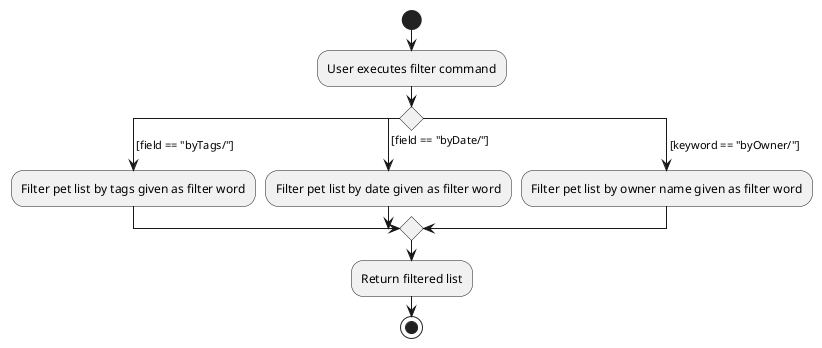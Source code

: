 @startuml
!pragma useVerticalIf on
start
:User executes filter command;
switch ()
case ( [field == "byTags/"] )
    :Filter pet list by tags given as filter word;
case ( [field == "byDate/"] )
    :Filter pet list by date given as filter word;
case ( [keyword == "byOwner/"] )
    :Filter pet list by owner name given as filter word;
endswitch

:Return filtered list;

stop

@enduml
